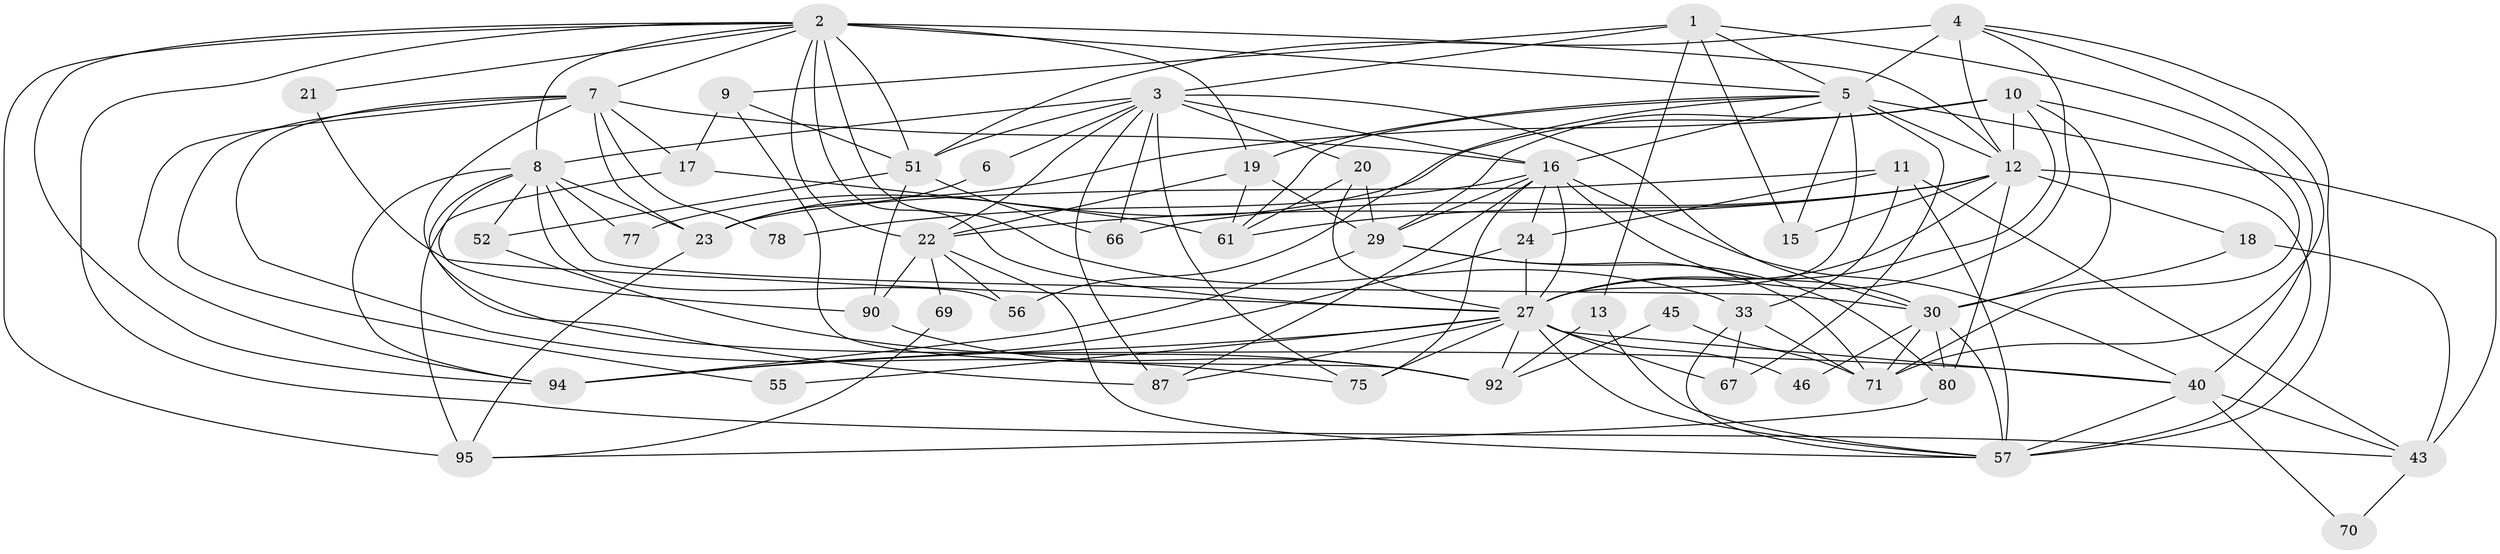 // original degree distribution, {2: 0.14563106796116504, 4: 0.32038834951456313, 5: 0.1650485436893204, 6: 0.11650485436893204, 3: 0.22330097087378642, 9: 0.009708737864077669, 7: 0.009708737864077669, 8: 0.009708737864077669}
// Generated by graph-tools (version 1.1) at 2025/14/03/09/25 04:14:49]
// undirected, 51 vertices, 144 edges
graph export_dot {
graph [start="1"]
  node [color=gray90,style=filled];
  1 [super="+31"];
  2 [super="+14+91+74"];
  3 [super="+47+26+84"];
  4 [super="+103+63"];
  5 [super="+36+62+38+97"];
  6;
  7 [super="+100+59"];
  8 [super="+48"];
  9 [super="+82"];
  10 [super="+41+50"];
  11 [super="+44"];
  12 [super="+53+34+73"];
  13;
  15;
  16 [super="+58+60"];
  17;
  18;
  19 [super="+25"];
  20;
  21;
  22 [super="+32"];
  23 [super="+96"];
  24;
  27 [super="+83+28"];
  29 [super="+99"];
  30 [super="+89+85"];
  33 [super="+35"];
  40 [super="+42"];
  43 [super="+68"];
  45;
  46;
  51 [super="+76+65"];
  52;
  55;
  56;
  57 [super="+79+64"];
  61;
  66;
  67;
  69;
  70;
  71;
  75;
  77;
  78;
  80;
  87 [super="+88"];
  90;
  92;
  94;
  95;
  1 -- 40;
  1 -- 13;
  1 -- 15;
  1 -- 9;
  1 -- 3;
  1 -- 5;
  2 -- 94;
  2 -- 95;
  2 -- 33;
  2 -- 51 [weight=3];
  2 -- 5;
  2 -- 27 [weight=2];
  2 -- 12;
  2 -- 8;
  2 -- 7;
  2 -- 19;
  2 -- 21;
  2 -- 22;
  2 -- 43;
  3 -- 8;
  3 -- 75;
  3 -- 66;
  3 -- 30;
  3 -- 16;
  3 -- 51;
  3 -- 20;
  3 -- 6;
  3 -- 22;
  3 -- 87;
  4 -- 71;
  4 -- 27;
  4 -- 51;
  4 -- 57;
  4 -- 5 [weight=2];
  4 -- 12;
  5 -- 27 [weight=2];
  5 -- 67;
  5 -- 19;
  5 -- 61;
  5 -- 16;
  5 -- 43 [weight=2];
  5 -- 12;
  5 -- 15;
  5 -- 56;
  6 -- 23;
  7 -- 78;
  7 -- 17;
  7 -- 55;
  7 -- 94;
  7 -- 40;
  7 -- 16;
  7 -- 75;
  7 -- 23;
  8 -- 94;
  8 -- 77;
  8 -- 52;
  8 -- 87;
  8 -- 56;
  8 -- 90;
  8 -- 30;
  8 -- 23;
  9 -- 92;
  9 -- 17;
  9 -- 51;
  10 -- 71;
  10 -- 23;
  10 -- 77;
  10 -- 12 [weight=2];
  10 -- 27;
  10 -- 29;
  10 -- 30;
  11 -- 23;
  11 -- 24;
  11 -- 33;
  11 -- 43;
  11 -- 57;
  12 -- 80;
  12 -- 66;
  12 -- 15;
  12 -- 18;
  12 -- 22;
  12 -- 61;
  12 -- 27 [weight=2];
  12 -- 57;
  13 -- 92;
  13 -- 57;
  16 -- 30;
  16 -- 40;
  16 -- 24;
  16 -- 75;
  16 -- 78;
  16 -- 29;
  16 -- 87;
  16 -- 27 [weight=2];
  17 -- 61;
  17 -- 95;
  18 -- 43;
  18 -- 30;
  19 -- 29;
  19 -- 22;
  19 -- 61;
  20 -- 61;
  20 -- 29;
  20 -- 27;
  21 -- 27;
  22 -- 90;
  22 -- 69;
  22 -- 56;
  22 -- 57;
  23 -- 95;
  24 -- 94;
  24 -- 27;
  27 -- 46;
  27 -- 75;
  27 -- 94;
  27 -- 92;
  27 -- 67;
  27 -- 40;
  27 -- 87;
  27 -- 55;
  27 -- 57;
  29 -- 80;
  29 -- 71;
  29 -- 94;
  30 -- 71;
  30 -- 46;
  30 -- 80;
  30 -- 57;
  33 -- 67;
  33 -- 71;
  33 -- 57;
  40 -- 70;
  40 -- 57;
  40 -- 43;
  43 -- 70;
  45 -- 92;
  45 -- 71;
  51 -- 90;
  51 -- 66;
  51 -- 52;
  52 -- 92;
  69 -- 95;
  80 -- 95;
  90 -- 92;
}
